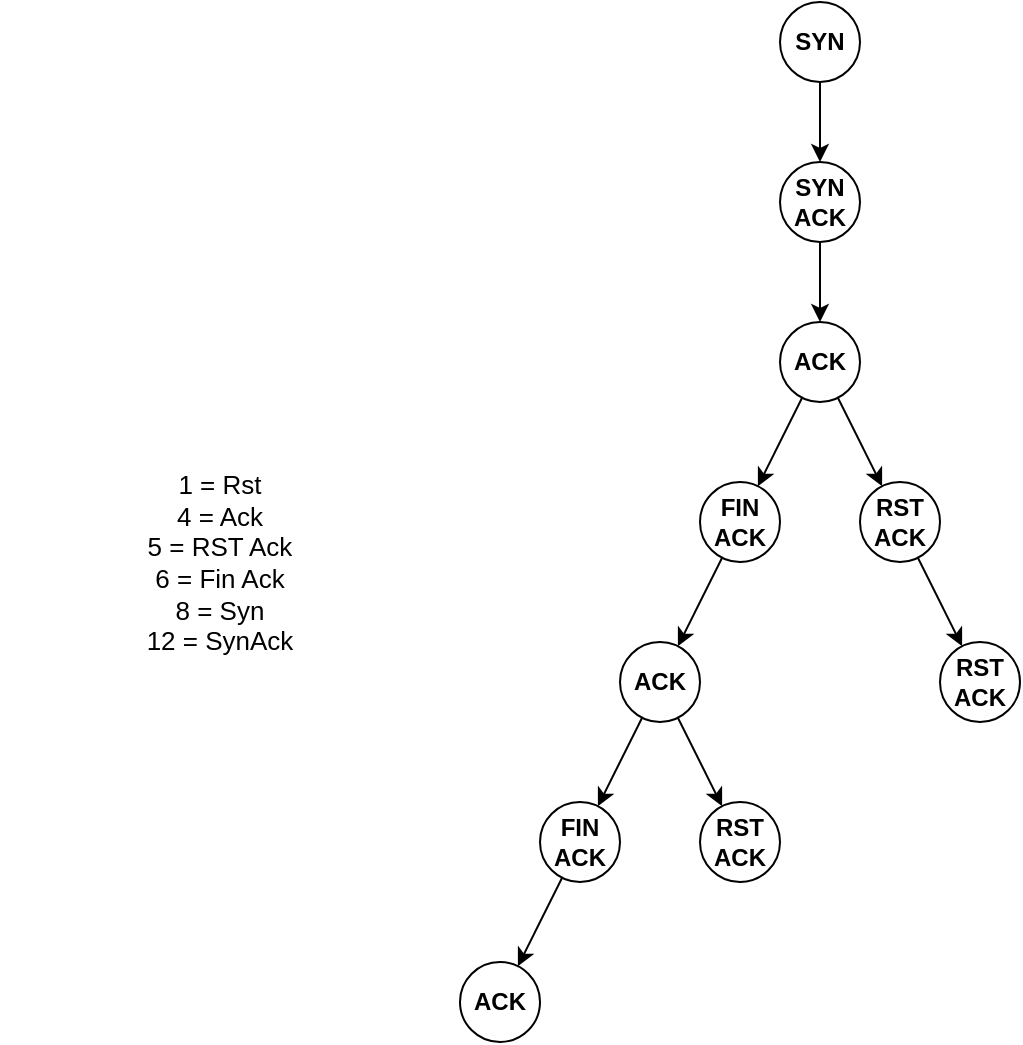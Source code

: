 <mxfile version="10.7.4" type="device"><diagram id="bQv4EMV4mGENpK0hk5Bo" name="Page-1"><mxGraphModel dx="1074" dy="535" grid="1" gridSize="10" guides="1" tooltips="1" connect="1" arrows="1" fold="1" page="1" pageScale="1" pageWidth="850" pageHeight="1100" math="0" shadow="0"><root><mxCell id="0"/><mxCell id="1" parent="0"/><mxCell id="Ux6A793XJUo2XdxxFTJG-9" value="" style="edgeStyle=none;rounded=0;orthogonalLoop=1;jettySize=auto;html=1;fontStyle=1;fontSize=12;" edge="1" parent="1" source="Ux6A793XJUo2XdxxFTJG-1" target="Ux6A793XJUo2XdxxFTJG-8"><mxGeometry relative="1" as="geometry"/></mxCell><mxCell id="Ux6A793XJUo2XdxxFTJG-1" value="&lt;span style=&quot;font-size: 12px;&quot;&gt;&lt;font style=&quot;font-size: 12px;&quot;&gt;SYN&lt;/font&gt;&lt;/span&gt;" style="ellipse;whiteSpace=wrap;html=1;aspect=fixed;fontStyle=1;fontSize=12;" vertex="1" parent="1"><mxGeometry x="400" y="140" width="40" height="40" as="geometry"/></mxCell><mxCell id="Ux6A793XJUo2XdxxFTJG-13" value="" style="edgeStyle=none;rounded=0;orthogonalLoop=1;jettySize=auto;html=1;fontStyle=1;fontSize=12;" edge="1" parent="1" source="Ux6A793XJUo2XdxxFTJG-8" target="Ux6A793XJUo2XdxxFTJG-12"><mxGeometry relative="1" as="geometry"/></mxCell><mxCell id="Ux6A793XJUo2XdxxFTJG-8" value="&lt;font style=&quot;font-size: 12px;&quot;&gt;&lt;span style=&quot;font-size: 12px;&quot;&gt;SYN&lt;br style=&quot;font-size: 12px;&quot;&gt;ACK&lt;br style=&quot;font-size: 12px;&quot;&gt;&lt;/span&gt;&lt;/font&gt;" style="ellipse;whiteSpace=wrap;html=1;aspect=fixed;fontStyle=1;fontSize=12;" vertex="1" parent="1"><mxGeometry x="400" y="220" width="40" height="40" as="geometry"/></mxCell><mxCell id="Ux6A793XJUo2XdxxFTJG-15" value="" style="edgeStyle=none;rounded=0;orthogonalLoop=1;jettySize=auto;html=1;fontStyle=1;fontSize=12;" edge="1" parent="1" source="Ux6A793XJUo2XdxxFTJG-12" target="Ux6A793XJUo2XdxxFTJG-14"><mxGeometry relative="1" as="geometry"/></mxCell><mxCell id="Ux6A793XJUo2XdxxFTJG-46" value="" style="edgeStyle=none;rounded=0;orthogonalLoop=1;jettySize=auto;html=1;fontSize=12;" edge="1" parent="1" source="Ux6A793XJUo2XdxxFTJG-12" target="Ux6A793XJUo2XdxxFTJG-45"><mxGeometry relative="1" as="geometry"/></mxCell><mxCell id="Ux6A793XJUo2XdxxFTJG-12" value="&lt;span style=&quot;font-size: 12px;&quot;&gt;&lt;font style=&quot;font-size: 12px;&quot;&gt;ACK&lt;/font&gt;&lt;/span&gt;" style="ellipse;whiteSpace=wrap;html=1;aspect=fixed;fontStyle=1;fontSize=12;" vertex="1" parent="1"><mxGeometry x="400" y="300" width="40" height="40" as="geometry"/></mxCell><mxCell id="Ux6A793XJUo2XdxxFTJG-48" value="" style="edgeStyle=none;rounded=0;orthogonalLoop=1;jettySize=auto;html=1;fontSize=12;" edge="1" parent="1" source="Ux6A793XJUo2XdxxFTJG-45" target="Ux6A793XJUo2XdxxFTJG-47"><mxGeometry relative="1" as="geometry"/></mxCell><mxCell id="Ux6A793XJUo2XdxxFTJG-45" value="&lt;span style=&quot;font-size: 12px&quot;&gt;&lt;font style=&quot;font-size: 12px&quot;&gt;RST&lt;br&gt;ACK&lt;/font&gt;&lt;/span&gt;" style="ellipse;whiteSpace=wrap;html=1;aspect=fixed;fontStyle=1;fontSize=12;" vertex="1" parent="1"><mxGeometry x="440" y="380" width="40" height="40" as="geometry"/></mxCell><mxCell id="Ux6A793XJUo2XdxxFTJG-47" value="&lt;span style=&quot;font-size: 12px&quot;&gt;&lt;font style=&quot;font-size: 12px&quot;&gt;RST&lt;br&gt;ACK&lt;/font&gt;&lt;/span&gt;" style="ellipse;whiteSpace=wrap;html=1;aspect=fixed;fontStyle=1;fontSize=12;" vertex="1" parent="1"><mxGeometry x="480" y="460" width="40" height="40" as="geometry"/></mxCell><mxCell id="Ux6A793XJUo2XdxxFTJG-29" value="" style="edgeStyle=none;rounded=0;orthogonalLoop=1;jettySize=auto;html=1;fontSize=12;" edge="1" parent="1" source="Ux6A793XJUo2XdxxFTJG-14" target="Ux6A793XJUo2XdxxFTJG-28"><mxGeometry relative="1" as="geometry"/></mxCell><mxCell id="Ux6A793XJUo2XdxxFTJG-14" value="FIN&lt;br style=&quot;font-size: 12px;&quot;&gt;ACK&lt;br style=&quot;font-size: 12px;&quot;&gt;" style="ellipse;whiteSpace=wrap;html=1;aspect=fixed;fontStyle=1;fontSize=12;" vertex="1" parent="1"><mxGeometry x="360" y="380" width="40" height="40" as="geometry"/></mxCell><mxCell id="Ux6A793XJUo2XdxxFTJG-34" value="" style="edgeStyle=none;rounded=0;orthogonalLoop=1;jettySize=auto;html=1;fontSize=12;" edge="1" parent="1" source="Ux6A793XJUo2XdxxFTJG-28" target="Ux6A793XJUo2XdxxFTJG-33"><mxGeometry relative="1" as="geometry"/></mxCell><mxCell id="Ux6A793XJUo2XdxxFTJG-44" value="" style="edgeStyle=none;rounded=0;orthogonalLoop=1;jettySize=auto;html=1;fontSize=12;" edge="1" parent="1" source="Ux6A793XJUo2XdxxFTJG-28" target="Ux6A793XJUo2XdxxFTJG-43"><mxGeometry relative="1" as="geometry"/></mxCell><mxCell id="Ux6A793XJUo2XdxxFTJG-28" value="ACK&lt;br style=&quot;font-size: 12px;&quot;&gt;" style="ellipse;whiteSpace=wrap;html=1;aspect=fixed;fontStyle=1;fontSize=12;" vertex="1" parent="1"><mxGeometry x="320" y="460" width="40" height="40" as="geometry"/></mxCell><mxCell id="Ux6A793XJUo2XdxxFTJG-43" value="RST&lt;br&gt;ACK&lt;br style=&quot;font-size: 12px&quot;&gt;" style="ellipse;whiteSpace=wrap;html=1;aspect=fixed;fontStyle=1;fontSize=12;" vertex="1" parent="1"><mxGeometry x="360" y="540" width="40" height="40" as="geometry"/></mxCell><mxCell id="Ux6A793XJUo2XdxxFTJG-36" value="" style="edgeStyle=none;rounded=0;orthogonalLoop=1;jettySize=auto;html=1;fontSize=12;" edge="1" parent="1" source="Ux6A793XJUo2XdxxFTJG-33" target="Ux6A793XJUo2XdxxFTJG-35"><mxGeometry relative="1" as="geometry"/></mxCell><mxCell id="Ux6A793XJUo2XdxxFTJG-33" value="FIN&lt;br&gt;ACK&lt;br style=&quot;font-size: 12px&quot;&gt;" style="ellipse;whiteSpace=wrap;html=1;aspect=fixed;fontStyle=1;fontSize=12;" vertex="1" parent="1"><mxGeometry x="280" y="540" width="40" height="40" as="geometry"/></mxCell><mxCell id="Ux6A793XJUo2XdxxFTJG-35" value="ACK&lt;br style=&quot;font-size: 12px&quot;&gt;" style="ellipse;whiteSpace=wrap;html=1;aspect=fixed;fontStyle=1;fontSize=12;" vertex="1" parent="1"><mxGeometry x="240" y="620" width="40" height="40" as="geometry"/></mxCell><mxCell id="Ux6A793XJUo2XdxxFTJG-27" value="&lt;br&gt;&lt;font style=&quot;font-size: 13px&quot;&gt;1 = Rst&lt;br&gt;4 = Ack&lt;br&gt;5 = RST Ack&lt;br&gt;6 = Fin Ack&lt;br&gt;8 = Syn&lt;br&gt;12 = SynAck&lt;/font&gt;&lt;br&gt;" style="text;html=1;strokeColor=none;fillColor=none;align=center;verticalAlign=middle;whiteSpace=wrap;rounded=0;fontSize=9;" vertex="1" parent="1"><mxGeometry x="10" y="230" width="220" height="370" as="geometry"/></mxCell></root></mxGraphModel></diagram></mxfile>